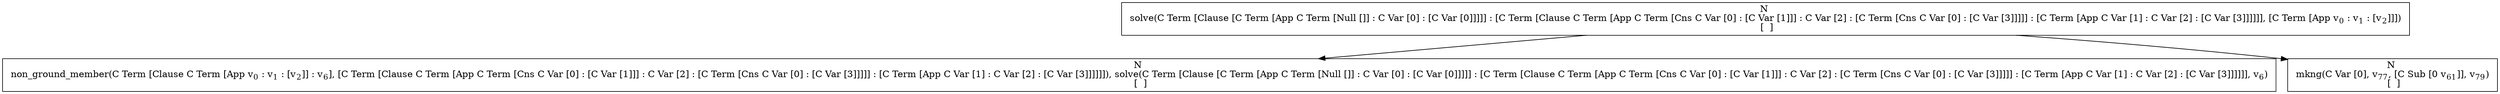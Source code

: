 digraph {
    graph [rankdir=TB
          ,bgcolor=transparent];
    node [shape=box
         ,fillcolor=white
         ,style=filled];
    0 [label=<N <BR/> solve(C Term [Clause [C Term [App C Term [Null []] : C Var [0] : [C Var [0]]]]] : [C Term [Clause C Term [App C Term [Cns C Var [0] : [C Var [1]]] : C Var [2] : [C Term [Cns C Var [0] : [C Var [3]]]]] : [C Term [App C Var [1] : C Var [2] : [C Var [3]]]]]], [C Term [App v<SUB>0</SUB> : v<SUB>1</SUB> : [v<SUB>2</SUB>]]]) <BR/>  [  ] >];
    1 [label=<N <BR/> non_ground_member(C Term [Clause C Term [App v<SUB>0</SUB> : v<SUB>1</SUB> : [v<SUB>2</SUB>]] : v<SUB>6</SUB>], [C Term [Clause C Term [App C Term [Cns C Var [0] : [C Var [1]]] : C Var [2] : [C Term [Cns C Var [0] : [C Var [3]]]]] : [C Term [App C Var [1] : C Var [2] : [C Var [3]]]]]]), solve(C Term [Clause [C Term [App C Term [Null []] : C Var [0] : [C Var [0]]]]] : [C Term [Clause C Term [App C Term [Cns C Var [0] : [C Var [1]]] : C Var [2] : [C Term [Cns C Var [0] : [C Var [3]]]]] : [C Term [App C Var [1] : C Var [2] : [C Var [3]]]]]], v<SUB>6</SUB>) <BR/>  [  ] >];
    2 [label=<N <BR/> mkng(C Var [0], v<SUB>77</SUB>, [C Sub [0 v<SUB>61</SUB>]], v<SUB>79</SUB>) <BR/>  [  ] >];
    0 -> 1 [label=""];
    0 -> 2 [label=""];
}